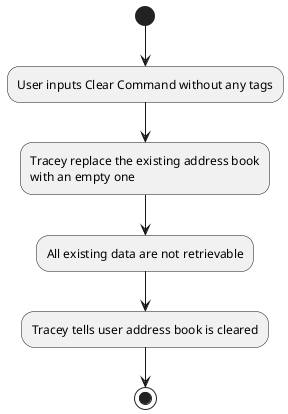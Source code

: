 @startuml
'https://plantuml.com/activity-diagram-beta

(*)--> "User inputs Clear Command without any tags"
--> "Tracey replace the existing address book\nwith an empty one"
--> "All existing data are not retrievable"
--> "Tracey tells user address book is cleared"
-->(*)

@enduml